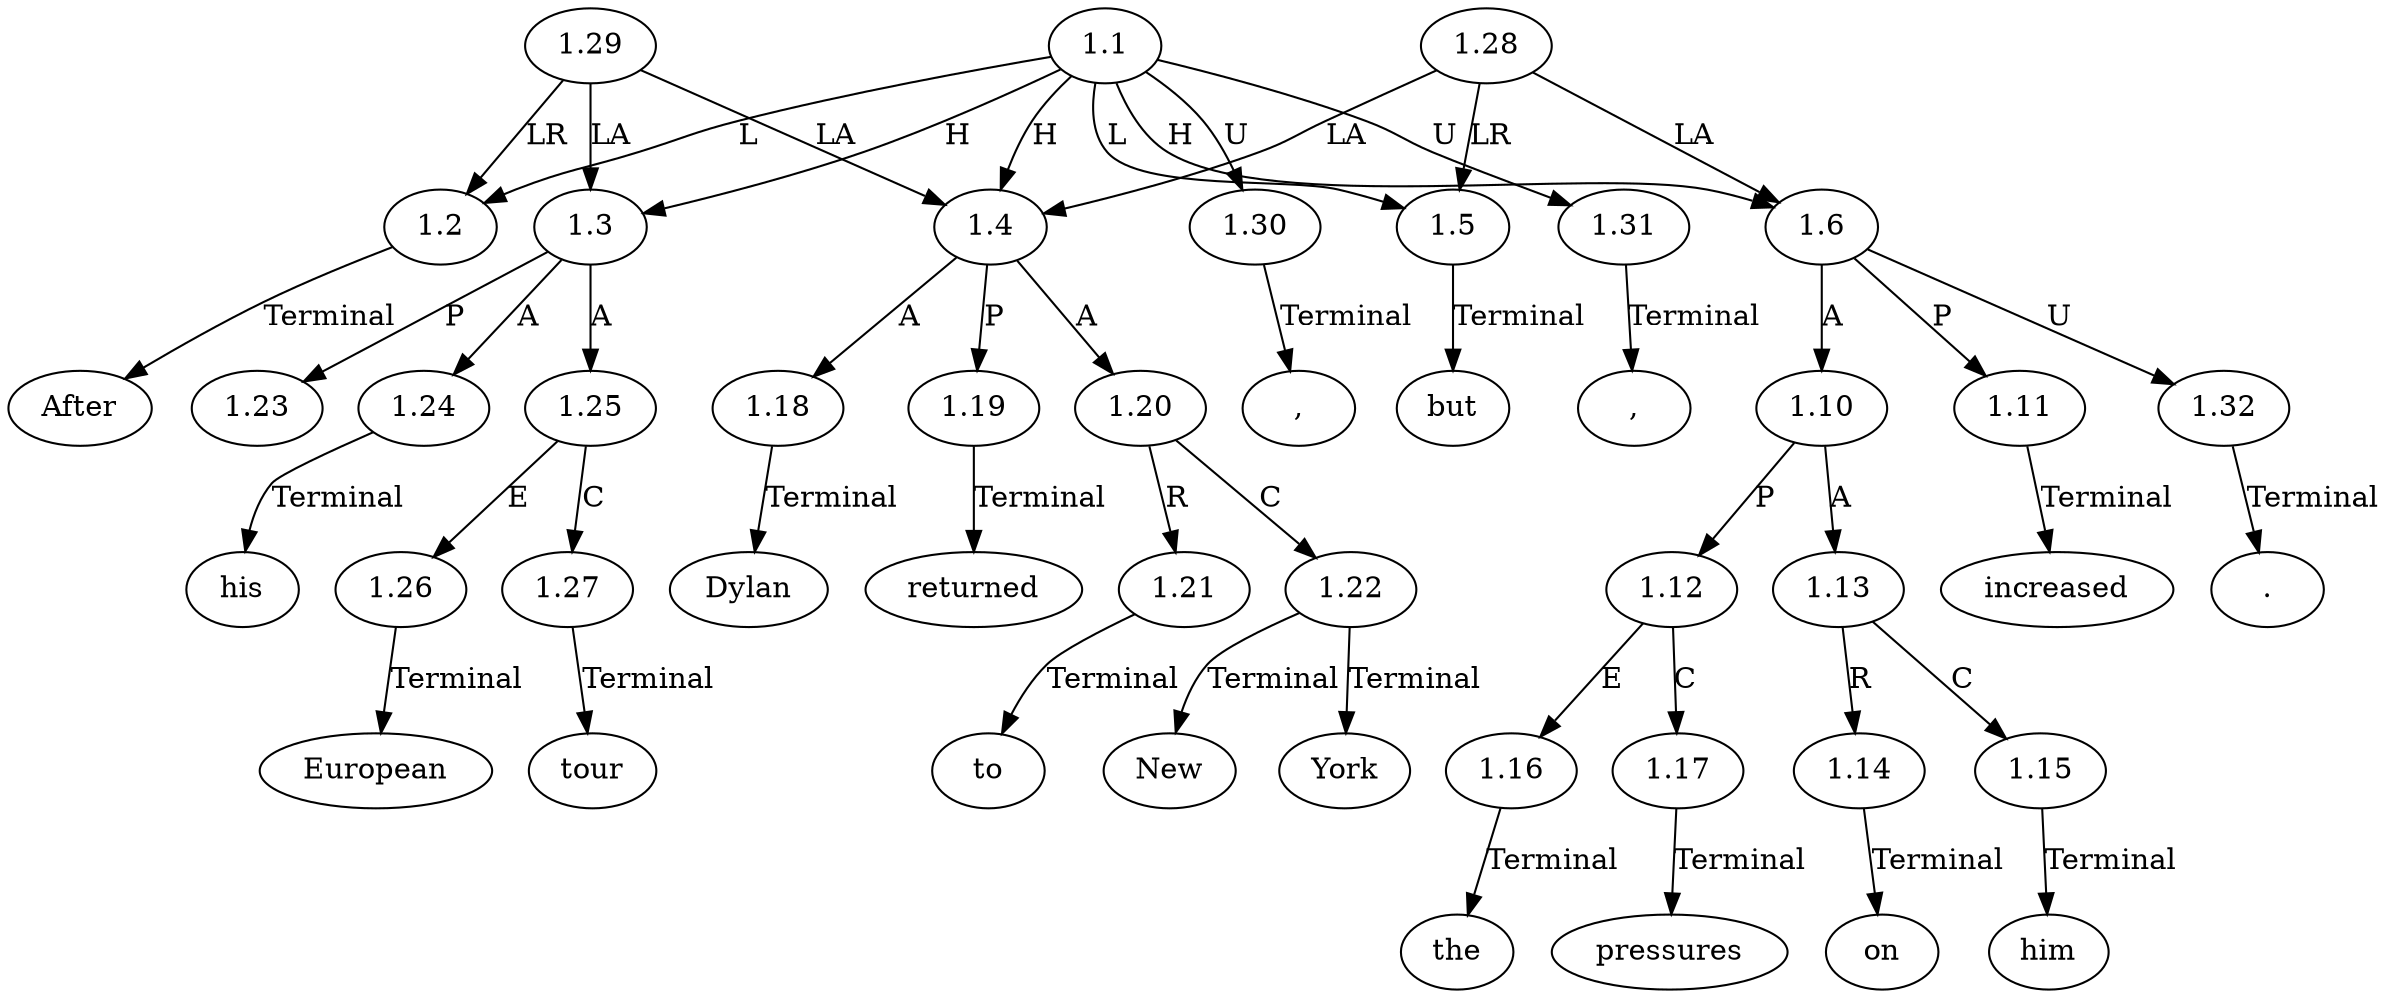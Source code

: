 // Graph
digraph {
	0.1 [label=After ordering=out]
	0.10 [label=York ordering=out]
	0.11 [label="," ordering=out]
	0.12 [label=but ordering=out]
	0.13 [label=the ordering=out]
	0.14 [label=pressures ordering=out]
	0.15 [label=on ordering=out]
	0.16 [label=him ordering=out]
	0.17 [label=increased ordering=out]
	0.18 [label="." ordering=out]
	0.2 [label=his ordering=out]
	0.3 [label=European ordering=out]
	0.4 [label=tour ordering=out]
	0.5 [label="," ordering=out]
	0.6 [label=Dylan ordering=out]
	0.7 [label=returned ordering=out]
	0.8 [label=to ordering=out]
	0.9 [label=New ordering=out]
	1.1 [label=1.1 ordering=out]
	1.2 [label=1.2 ordering=out]
	1.3 [label=1.3 ordering=out]
	1.4 [label=1.4 ordering=out]
	1.5 [label=1.5 ordering=out]
	1.6 [label=1.6 ordering=out]
	1.10 [label=1.10 ordering=out]
	1.11 [label=1.11 ordering=out]
	1.12 [label=1.12 ordering=out]
	1.13 [label=1.13 ordering=out]
	1.14 [label=1.14 ordering=out]
	1.15 [label=1.15 ordering=out]
	1.16 [label=1.16 ordering=out]
	1.17 [label=1.17 ordering=out]
	1.18 [label=1.18 ordering=out]
	1.19 [label=1.19 ordering=out]
	1.20 [label=1.20 ordering=out]
	1.21 [label=1.21 ordering=out]
	1.22 [label=1.22 ordering=out]
	1.23 [label=1.23 ordering=out]
	1.24 [label=1.24 ordering=out]
	1.25 [label=1.25 ordering=out]
	1.26 [label=1.26 ordering=out]
	1.27 [label=1.27 ordering=out]
	1.28 [label=1.28 ordering=out]
	1.29 [label=1.29 ordering=out]
	1.30 [label=1.30 ordering=out]
	1.31 [label=1.31 ordering=out]
	1.32 [label=1.32 ordering=out]
	1.1 -> 1.2 [label=L ordering=out]
	1.1 -> 1.3 [label=H ordering=out]
	1.1 -> 1.4 [label=H ordering=out]
	1.1 -> 1.5 [label=L ordering=out]
	1.1 -> 1.6 [label=H ordering=out]
	1.1 -> 1.30 [label=U ordering=out]
	1.1 -> 1.31 [label=U ordering=out]
	1.2 -> 0.1 [label=Terminal ordering=out]
	1.3 -> 1.23 [label=P ordering=out]
	1.3 -> 1.24 [label=A ordering=out]
	1.3 -> 1.25 [label=A ordering=out]
	1.4 -> 1.18 [label=A ordering=out]
	1.4 -> 1.19 [label=P ordering=out]
	1.4 -> 1.20 [label=A ordering=out]
	1.5 -> 0.12 [label=Terminal ordering=out]
	1.6 -> 1.10 [label=A ordering=out]
	1.6 -> 1.11 [label=P ordering=out]
	1.6 -> 1.32 [label=U ordering=out]
	1.10 -> 1.12 [label=P ordering=out]
	1.10 -> 1.13 [label=A ordering=out]
	1.11 -> 0.17 [label=Terminal ordering=out]
	1.12 -> 1.16 [label=E ordering=out]
	1.12 -> 1.17 [label=C ordering=out]
	1.13 -> 1.14 [label=R ordering=out]
	1.13 -> 1.15 [label=C ordering=out]
	1.14 -> 0.15 [label=Terminal ordering=out]
	1.15 -> 0.16 [label=Terminal ordering=out]
	1.16 -> 0.13 [label=Terminal ordering=out]
	1.17 -> 0.14 [label=Terminal ordering=out]
	1.18 -> 0.6 [label=Terminal ordering=out]
	1.19 -> 0.7 [label=Terminal ordering=out]
	1.20 -> 1.21 [label=R ordering=out]
	1.20 -> 1.22 [label=C ordering=out]
	1.21 -> 0.8 [label=Terminal ordering=out]
	1.22 -> 0.9 [label=Terminal ordering=out]
	1.22 -> 0.10 [label=Terminal ordering=out]
	1.24 -> 0.2 [label=Terminal ordering=out]
	1.25 -> 1.26 [label=E ordering=out]
	1.25 -> 1.27 [label=C ordering=out]
	1.26 -> 0.3 [label=Terminal ordering=out]
	1.27 -> 0.4 [label=Terminal ordering=out]
	1.28 -> 1.4 [label=LA ordering=out]
	1.28 -> 1.5 [label=LR ordering=out]
	1.28 -> 1.6 [label=LA ordering=out]
	1.29 -> 1.2 [label=LR ordering=out]
	1.29 -> 1.3 [label=LA ordering=out]
	1.29 -> 1.4 [label=LA ordering=out]
	1.30 -> 0.5 [label=Terminal ordering=out]
	1.31 -> 0.11 [label=Terminal ordering=out]
	1.32 -> 0.18 [label=Terminal ordering=out]
}
